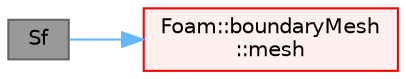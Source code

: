 digraph "Sf"
{
 // LATEX_PDF_SIZE
  bgcolor="transparent";
  edge [fontname=Helvetica,fontsize=10,labelfontname=Helvetica,labelfontsize=10];
  node [fontname=Helvetica,fontsize=10,shape=box,height=0.2,width=0.4];
  rankdir="LR";
  Node1 [id="Node000001",label="Sf",height=0.2,width=0.4,color="gray40", fillcolor="grey60", style="filled", fontcolor="black",tooltip=" "];
  Node1 -> Node2 [id="edge1_Node000001_Node000002",color="steelblue1",style="solid",tooltip=" "];
  Node2 [id="Node000002",label="Foam::boundaryMesh\l::mesh",height=0.2,width=0.4,color="red", fillcolor="#FFF0F0", style="filled",URL="$classFoam_1_1boundaryMesh.html#aa3a3eb167052e351e67647a156f8a203",tooltip=" "];
}
